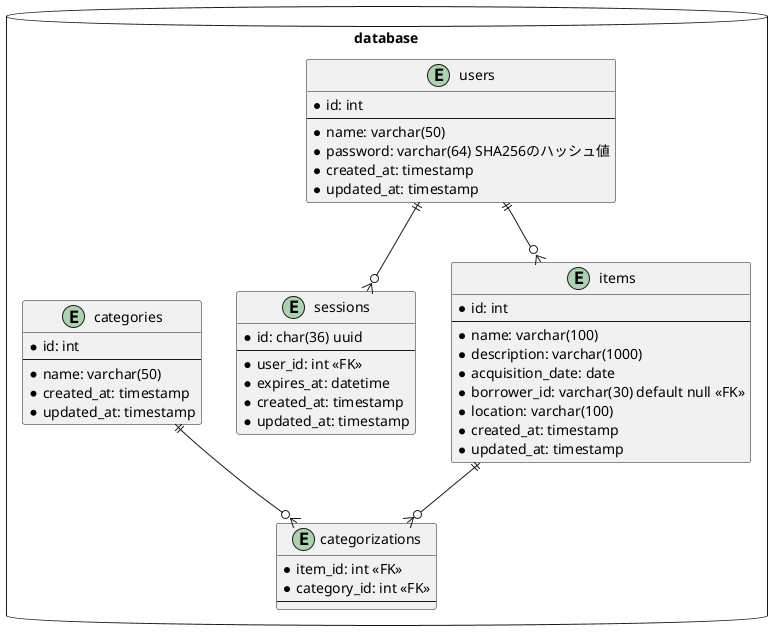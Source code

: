@startuml タスク管理アプリ

package database <<Database>> {
    entity "users" as users {
        * id: int
        --
        * name: varchar(50)
        * password: varchar(64) SHA256のハッシュ値
        * created_at: timestamp
        * updated_at: timestamp
    }

    entity "sessions" as sessions{
        * id: char(36) uuid
        --
        * user_id: int <<FK>>
        * expires_at: datetime
        * created_at: timestamp
        * updated_at: timestamp
    }

    entity "categories" as categories {
        * id: int
        --
        * name: varchar(50)
        * created_at: timestamp
        * updated_at: timestamp
    }
    
    entity "items" as items {
        * id: int
        --
        * name: varchar(100)
        * description: varchar(1000)
        * acquisition_date: date
        * borrower_id: varchar(30) default null <<FK>>
        * location: varchar(100)
        * created_at: timestamp
        * updated_at: timestamp
    }

    entity "categorizations" as categorizations {
        * item_id: int <<FK>>
        * category_id: int <<FK>>
        --
    }
}

' relationships
users ||--o{ sessions
categories ||--o{ categorizations
items ||--o{ categorizations
users ||--o{ items

@enduml